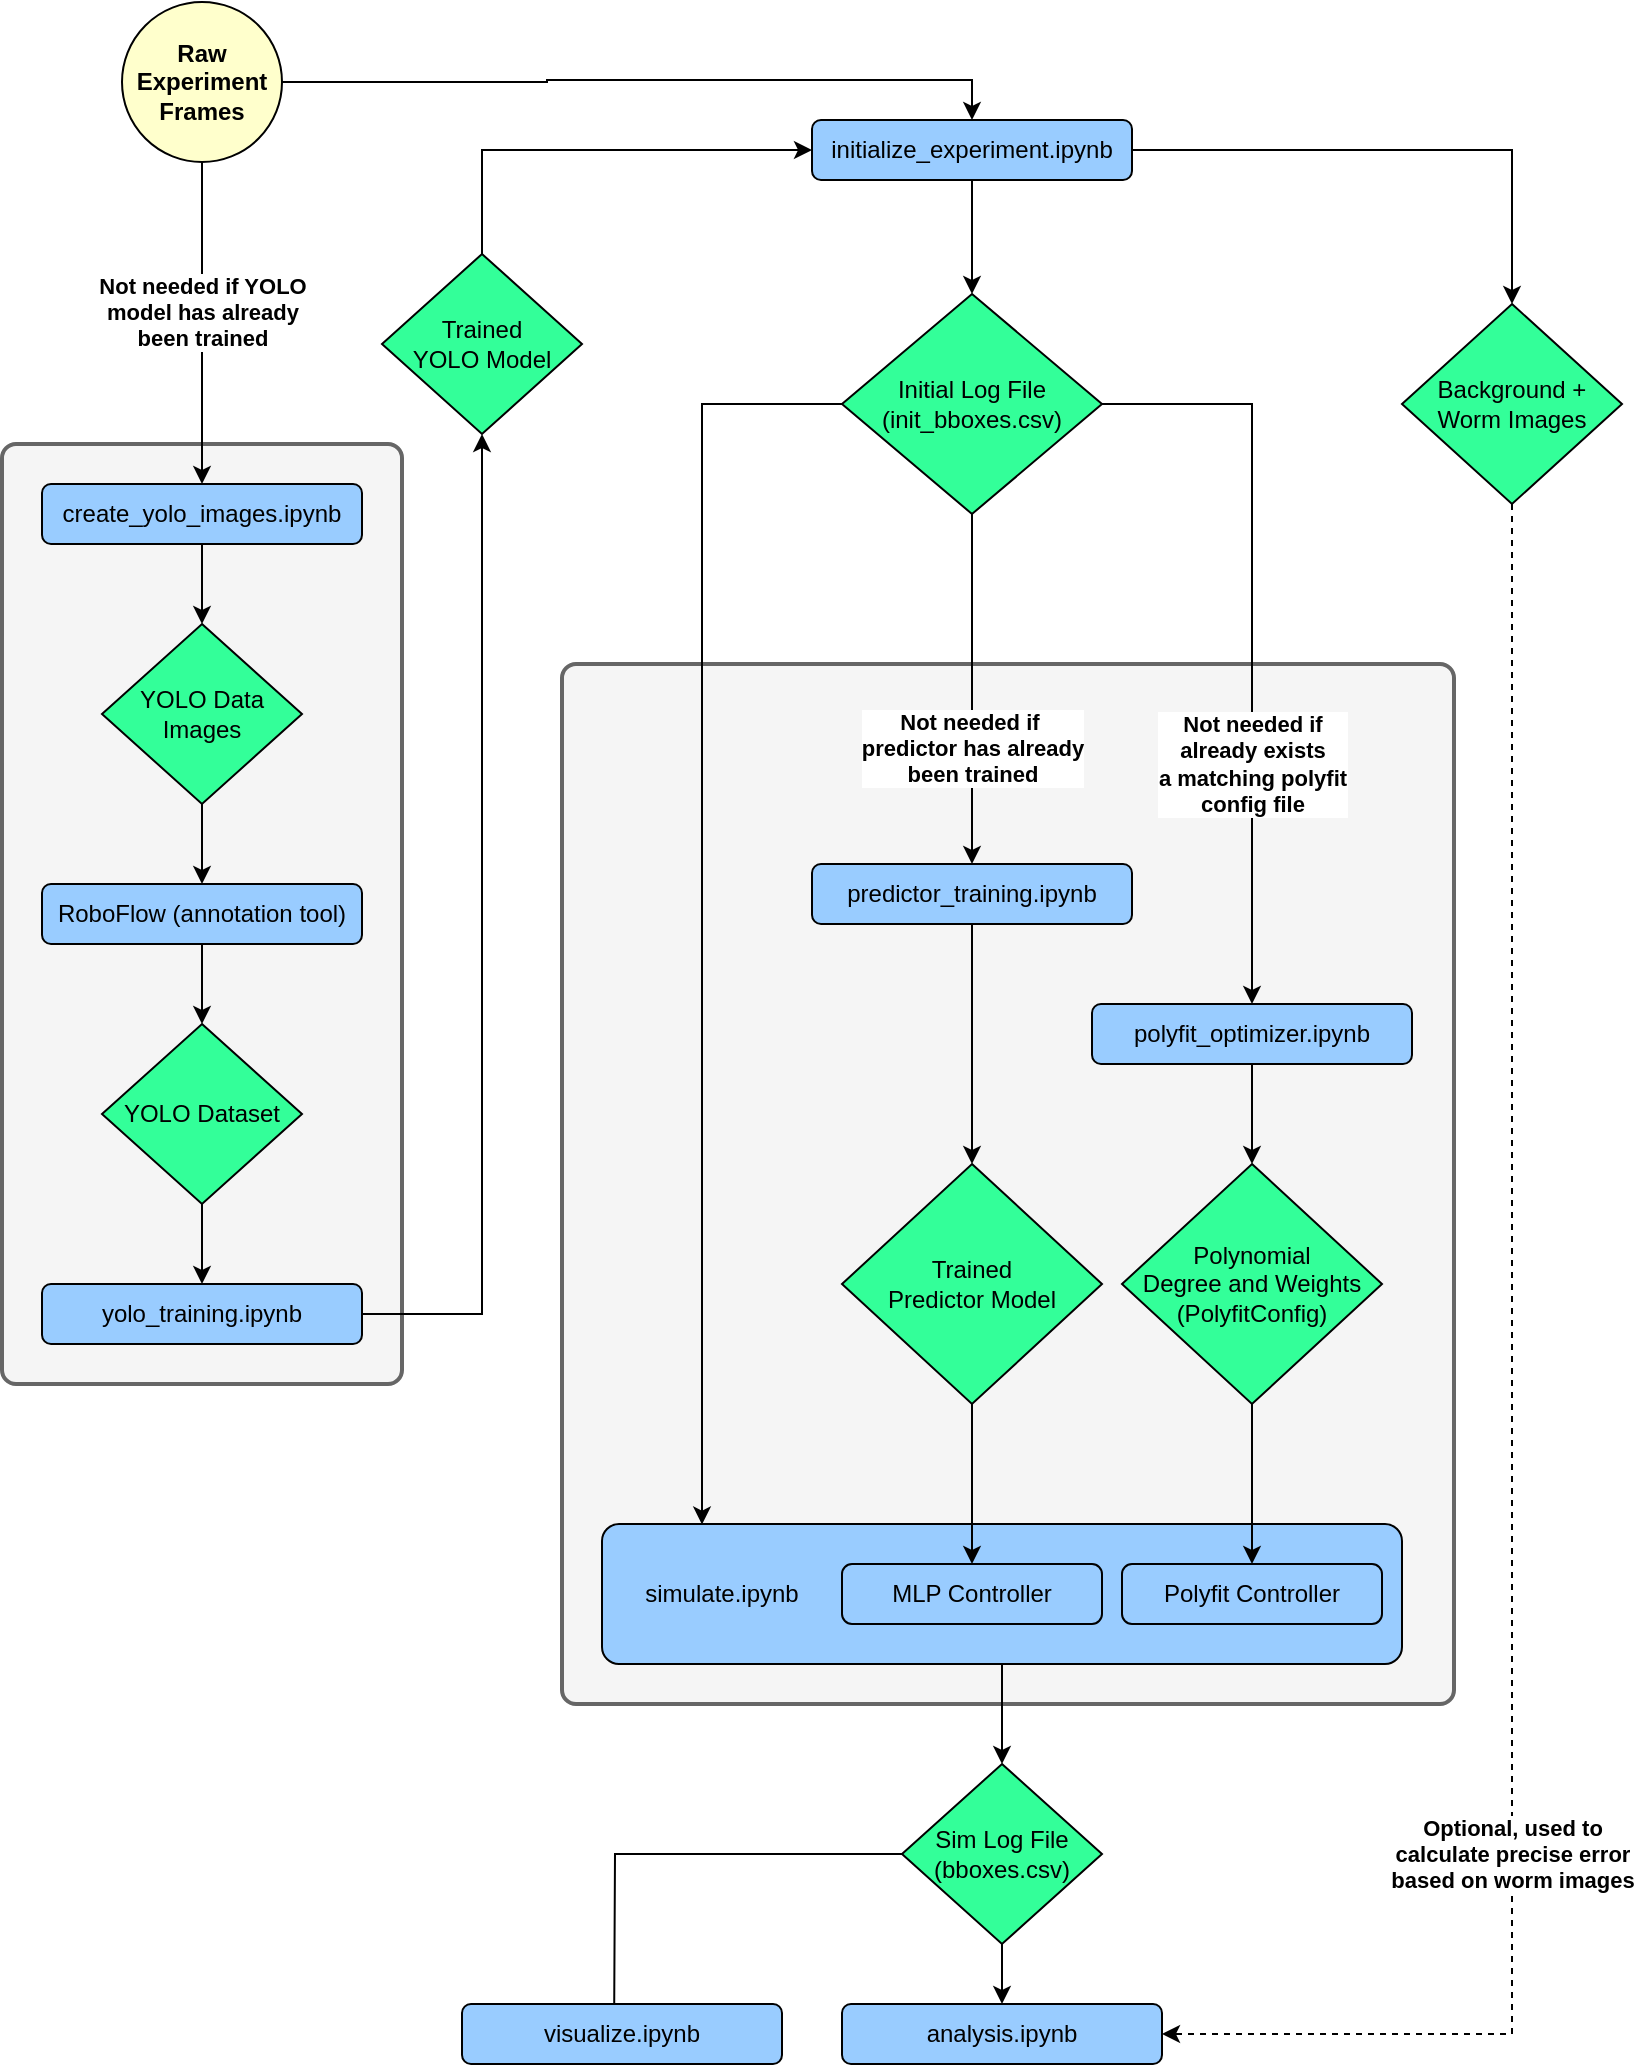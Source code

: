 <mxfile version="24.4.13" type="device">
  <diagram name="Page-1" id="aB-AKYa4uGkAp5nFMPeD">
    <mxGraphModel dx="2220" dy="1176" grid="1" gridSize="10" guides="1" tooltips="1" connect="1" arrows="1" fold="1" page="1" pageScale="1" pageWidth="850" pageHeight="1100" math="0" shadow="0">
      <root>
        <mxCell id="0" />
        <mxCell id="1" parent="0" />
        <mxCell id="WDajsYb6U0dOoKer0U97-97" value="" style="rounded=1;whiteSpace=wrap;html=1;absoluteArcSize=1;arcSize=14;strokeWidth=2;fillColor=#f5f5f5;fontColor=#333333;strokeColor=#666666;" parent="1" vertex="1">
          <mxGeometry x="300" y="350" width="446" height="520" as="geometry" />
        </mxCell>
        <mxCell id="WDajsYb6U0dOoKer0U97-91" value="" style="rounded=1;whiteSpace=wrap;html=1;absoluteArcSize=1;arcSize=14;strokeWidth=2;fillColor=#f5f5f5;fontColor=#333333;strokeColor=#666666;" parent="1" vertex="1">
          <mxGeometry x="20" y="240" width="200" height="470" as="geometry" />
        </mxCell>
        <mxCell id="WDajsYb6U0dOoKer0U97-50" style="edgeStyle=orthogonalEdgeStyle;rounded=0;orthogonalLoop=1;jettySize=auto;html=1;entryX=0.5;entryY=0;entryDx=0;entryDy=0;" parent="1" source="WDajsYb6U0dOoKer0U97-1" target="WDajsYb6U0dOoKer0U97-49" edge="1">
          <mxGeometry relative="1" as="geometry" />
        </mxCell>
        <mxCell id="WDajsYb6U0dOoKer0U97-1" value="create_yolo_images.ipynb" style="rounded=1;whiteSpace=wrap;html=1;fillColor=#99CCFF;" parent="1" vertex="1">
          <mxGeometry x="40" y="260" width="160" height="30" as="geometry" />
        </mxCell>
        <mxCell id="WDajsYb6U0dOoKer0U97-92" value="&lt;span style=&quot;font-weight: 700;&quot;&gt;Not needed if YOLO&lt;br&gt;&lt;/span&gt;&lt;b&gt;model has already&lt;br style=&quot;&quot;&gt;&lt;/b&gt;&lt;span style=&quot;font-weight: 700;&quot;&gt;been trained&lt;/span&gt;" style="edgeStyle=orthogonalEdgeStyle;rounded=0;orthogonalLoop=1;jettySize=auto;html=1;exitX=0.5;exitY=1;exitDx=0;exitDy=0;" parent="1" source="WDajsYb6U0dOoKer0U97-115" target="WDajsYb6U0dOoKer0U97-1" edge="1">
          <mxGeometry x="-0.077" relative="1" as="geometry">
            <mxPoint x="-120" y="110" as="sourcePoint" />
            <mxPoint as="offset" />
          </mxGeometry>
        </mxCell>
        <mxCell id="WDajsYb6U0dOoKer0U97-89" style="edgeStyle=orthogonalEdgeStyle;rounded=0;orthogonalLoop=1;jettySize=auto;html=1;exitX=0.5;exitY=1;exitDx=0;exitDy=0;entryX=0.5;entryY=0;entryDx=0;entryDy=0;" parent="1" source="WDajsYb6U0dOoKer0U97-49" target="WDajsYb6U0dOoKer0U97-51" edge="1">
          <mxGeometry relative="1" as="geometry" />
        </mxCell>
        <mxCell id="WDajsYb6U0dOoKer0U97-49" value="YOLO Data Images" style="rhombus;whiteSpace=wrap;html=1;fillColor=#33FF99;" parent="1" vertex="1">
          <mxGeometry x="70" y="330" width="100" height="90" as="geometry" />
        </mxCell>
        <mxCell id="WDajsYb6U0dOoKer0U97-58" style="edgeStyle=orthogonalEdgeStyle;rounded=0;orthogonalLoop=1;jettySize=auto;html=1;exitX=0.5;exitY=1;exitDx=0;exitDy=0;entryX=0.5;entryY=0;entryDx=0;entryDy=0;" parent="1" source="WDajsYb6U0dOoKer0U97-51" target="WDajsYb6U0dOoKer0U97-53" edge="1">
          <mxGeometry relative="1" as="geometry" />
        </mxCell>
        <mxCell id="WDajsYb6U0dOoKer0U97-51" value="RoboFlow (annotation tool)" style="rounded=1;whiteSpace=wrap;html=1;fillColor=#99CCFF;" parent="1" vertex="1">
          <mxGeometry x="40" y="460" width="160" height="30" as="geometry" />
        </mxCell>
        <mxCell id="WDajsYb6U0dOoKer0U97-55" style="edgeStyle=orthogonalEdgeStyle;rounded=0;orthogonalLoop=1;jettySize=auto;html=1;entryX=0.5;entryY=0;entryDx=0;entryDy=0;" parent="1" source="WDajsYb6U0dOoKer0U97-53" target="WDajsYb6U0dOoKer0U97-54" edge="1">
          <mxGeometry relative="1" as="geometry" />
        </mxCell>
        <mxCell id="WDajsYb6U0dOoKer0U97-53" value="YOLO Dataset" style="rhombus;whiteSpace=wrap;html=1;fillColor=#33FF99;" parent="1" vertex="1">
          <mxGeometry x="70" y="530" width="100" height="90" as="geometry" />
        </mxCell>
        <mxCell id="_KZC26SDWzeLGglr0-F0-9" style="edgeStyle=orthogonalEdgeStyle;rounded=0;orthogonalLoop=1;jettySize=auto;html=1;exitX=1;exitY=0.5;exitDx=0;exitDy=0;entryX=0.5;entryY=1;entryDx=0;entryDy=0;" edge="1" parent="1" source="WDajsYb6U0dOoKer0U97-54" target="WDajsYb6U0dOoKer0U97-56">
          <mxGeometry relative="1" as="geometry" />
        </mxCell>
        <mxCell id="WDajsYb6U0dOoKer0U97-54" value="yolo_training.ipynb" style="rounded=1;whiteSpace=wrap;html=1;fillColor=#99CCFF;" parent="1" vertex="1">
          <mxGeometry x="40" y="660" width="160" height="30" as="geometry" />
        </mxCell>
        <mxCell id="WDajsYb6U0dOoKer0U97-95" style="edgeStyle=orthogonalEdgeStyle;rounded=0;orthogonalLoop=1;jettySize=auto;html=1;exitX=0.5;exitY=0;exitDx=0;exitDy=0;entryX=0;entryY=0.5;entryDx=0;entryDy=0;" parent="1" source="WDajsYb6U0dOoKer0U97-56" target="WDajsYb6U0dOoKer0U97-59" edge="1">
          <mxGeometry relative="1" as="geometry">
            <mxPoint x="260" y="90" as="targetPoint" />
          </mxGeometry>
        </mxCell>
        <mxCell id="WDajsYb6U0dOoKer0U97-56" value="Trained &lt;br&gt;YOLO Model" style="rhombus;whiteSpace=wrap;html=1;fillColor=#33FF99;" parent="1" vertex="1">
          <mxGeometry x="210" y="145" width="100" height="90" as="geometry" />
        </mxCell>
        <mxCell id="_KZC26SDWzeLGglr0-F0-3" style="edgeStyle=orthogonalEdgeStyle;rounded=0;orthogonalLoop=1;jettySize=auto;html=1;exitX=1;exitY=0.5;exitDx=0;exitDy=0;entryX=0.5;entryY=0;entryDx=0;entryDy=0;" edge="1" parent="1" source="WDajsYb6U0dOoKer0U97-59" target="_KZC26SDWzeLGglr0-F0-2">
          <mxGeometry relative="1" as="geometry" />
        </mxCell>
        <mxCell id="_KZC26SDWzeLGglr0-F0-4" style="edgeStyle=orthogonalEdgeStyle;rounded=0;orthogonalLoop=1;jettySize=auto;html=1;exitX=0.5;exitY=1;exitDx=0;exitDy=0;entryX=0.5;entryY=0;entryDx=0;entryDy=0;" edge="1" parent="1" source="WDajsYb6U0dOoKer0U97-59" target="WDajsYb6U0dOoKer0U97-62">
          <mxGeometry relative="1" as="geometry" />
        </mxCell>
        <mxCell id="WDajsYb6U0dOoKer0U97-59" value="initialize_experiment.ipynb" style="rounded=1;whiteSpace=wrap;html=1;fillColor=#99CCFF;" parent="1" vertex="1">
          <mxGeometry x="425" y="78" width="160" height="30" as="geometry" />
        </mxCell>
        <mxCell id="WDajsYb6U0dOoKer0U97-107" value="&lt;b&gt;Not needed if&amp;nbsp;&lt;br&gt;predictor has already&lt;br&gt;been trained&lt;/b&gt;" style="edgeStyle=orthogonalEdgeStyle;rounded=0;orthogonalLoop=1;jettySize=auto;html=1;exitX=0.5;exitY=1;exitDx=0;exitDy=0;entryX=0.5;entryY=0;entryDx=0;entryDy=0;" parent="1" source="WDajsYb6U0dOoKer0U97-62" target="WDajsYb6U0dOoKer0U97-69" edge="1">
          <mxGeometry x="0.337" relative="1" as="geometry">
            <mxPoint as="offset" />
          </mxGeometry>
        </mxCell>
        <mxCell id="WDajsYb6U0dOoKer0U97-109" value="&lt;b&gt;Not needed if&lt;br&gt;already exists &lt;br&gt;a matching polyfit &lt;br&gt;config file&lt;/b&gt;" style="edgeStyle=orthogonalEdgeStyle;rounded=0;orthogonalLoop=1;jettySize=auto;html=1;entryX=0.5;entryY=0;entryDx=0;entryDy=0;exitX=1;exitY=0.5;exitDx=0;exitDy=0;" parent="1" source="WDajsYb6U0dOoKer0U97-62" target="WDajsYb6U0dOoKer0U97-70" edge="1">
          <mxGeometry x="0.36" relative="1" as="geometry">
            <mxPoint x="616" y="240" as="sourcePoint" />
            <mxPoint as="offset" />
          </mxGeometry>
        </mxCell>
        <mxCell id="WDajsYb6U0dOoKer0U97-62" value="Initial Log File (init_bboxes.csv)" style="rhombus;whiteSpace=wrap;html=1;fillColor=#33FF99;" parent="1" vertex="1">
          <mxGeometry x="440" y="165" width="130" height="110" as="geometry" />
        </mxCell>
        <mxCell id="WDajsYb6U0dOoKer0U97-80" style="edgeStyle=orthogonalEdgeStyle;rounded=0;orthogonalLoop=1;jettySize=auto;html=1;entryX=0.5;entryY=0;entryDx=0;entryDy=0;" parent="1" source="WDajsYb6U0dOoKer0U97-64" target="WDajsYb6U0dOoKer0U97-79" edge="1">
          <mxGeometry relative="1" as="geometry" />
        </mxCell>
        <mxCell id="WDajsYb6U0dOoKer0U97-64" value="" style="rounded=1;absoluteArcSize=1;html=1;arcSize=17;fillColor=#99CCFF;" parent="1" vertex="1">
          <mxGeometry x="320" y="780" width="400" height="70" as="geometry" />
        </mxCell>
        <mxCell id="WDajsYb6U0dOoKer0U97-65" value="simulate.ipynb" style="html=1;shape=mxgraph.er.anchor;whiteSpace=wrap;" parent="WDajsYb6U0dOoKer0U97-64" vertex="1">
          <mxGeometry width="120" height="70" as="geometry" />
        </mxCell>
        <mxCell id="WDajsYb6U0dOoKer0U97-66" value="Polyfit Controller" style="rounded=1;absoluteArcSize=1;html=1;arcSize=10;whiteSpace=wrap;points=[];strokeColor=inherit;fillColor=inherit;" parent="WDajsYb6U0dOoKer0U97-64" vertex="1">
          <mxGeometry x="260" y="20" width="130" height="30" as="geometry" />
        </mxCell>
        <mxCell id="WDajsYb6U0dOoKer0U97-67" value="MLP Controller" style="rounded=1;absoluteArcSize=1;html=1;arcSize=10;whiteSpace=wrap;points=[];strokeColor=inherit;fillColor=inherit;" parent="WDajsYb6U0dOoKer0U97-64" vertex="1">
          <mxGeometry x="120" y="20" width="130" height="30" as="geometry" />
        </mxCell>
        <mxCell id="WDajsYb6U0dOoKer0U97-74" value="" style="edgeStyle=orthogonalEdgeStyle;rounded=0;orthogonalLoop=1;jettySize=auto;html=1;entryX=0.5;entryY=0;entryDx=0;entryDy=0;fontStyle=1" parent="1" source="WDajsYb6U0dOoKer0U97-69" target="WDajsYb6U0dOoKer0U97-73" edge="1">
          <mxGeometry relative="1" as="geometry" />
        </mxCell>
        <mxCell id="WDajsYb6U0dOoKer0U97-69" value="predictor_training.ipynb" style="rounded=1;whiteSpace=wrap;html=1;fillColor=#99CCFF;" parent="1" vertex="1">
          <mxGeometry x="425" y="450" width="160" height="30" as="geometry" />
        </mxCell>
        <mxCell id="WDajsYb6U0dOoKer0U97-76" value="" style="edgeStyle=orthogonalEdgeStyle;rounded=0;orthogonalLoop=1;jettySize=auto;html=1;entryX=0.5;entryY=0;entryDx=0;entryDy=0;fontStyle=1" parent="1" source="WDajsYb6U0dOoKer0U97-70" target="WDajsYb6U0dOoKer0U97-75" edge="1">
          <mxGeometry relative="1" as="geometry" />
        </mxCell>
        <mxCell id="WDajsYb6U0dOoKer0U97-70" value="polyfit_optimizer.ipynb" style="rounded=1;whiteSpace=wrap;html=1;fillColor=#99CCFF;" parent="1" vertex="1">
          <mxGeometry x="565" y="520" width="160" height="30" as="geometry" />
        </mxCell>
        <mxCell id="WDajsYb6U0dOoKer0U97-77" style="edgeStyle=orthogonalEdgeStyle;rounded=0;orthogonalLoop=1;jettySize=auto;html=1;" parent="1" source="WDajsYb6U0dOoKer0U97-73" target="WDajsYb6U0dOoKer0U97-67" edge="1">
          <mxGeometry relative="1" as="geometry" />
        </mxCell>
        <mxCell id="WDajsYb6U0dOoKer0U97-73" value="Trained &lt;br&gt;Predictor Model" style="rhombus;whiteSpace=wrap;html=1;fillColor=#33FF99;" parent="1" vertex="1">
          <mxGeometry x="440" y="600" width="130" height="120" as="geometry" />
        </mxCell>
        <mxCell id="WDajsYb6U0dOoKer0U97-78" style="edgeStyle=orthogonalEdgeStyle;rounded=0;orthogonalLoop=1;jettySize=auto;html=1;" parent="1" source="WDajsYb6U0dOoKer0U97-75" target="WDajsYb6U0dOoKer0U97-66" edge="1">
          <mxGeometry relative="1" as="geometry" />
        </mxCell>
        <mxCell id="WDajsYb6U0dOoKer0U97-75" value="Polynomial &lt;br&gt;Degree and Weights (PolyfitConfig)" style="rhombus;whiteSpace=wrap;html=1;fillColor=#33FF99;" parent="1" vertex="1">
          <mxGeometry x="580" y="600" width="130" height="120" as="geometry" />
        </mxCell>
        <mxCell id="WDajsYb6U0dOoKer0U97-82" style="edgeStyle=orthogonalEdgeStyle;rounded=0;orthogonalLoop=1;jettySize=auto;html=1;entryX=0.5;entryY=0;entryDx=0;entryDy=0;" parent="1" source="WDajsYb6U0dOoKer0U97-79" target="WDajsYb6U0dOoKer0U97-81" edge="1">
          <mxGeometry relative="1" as="geometry" />
        </mxCell>
        <mxCell id="WDajsYb6U0dOoKer0U97-118" style="edgeStyle=orthogonalEdgeStyle;rounded=0;orthogonalLoop=1;jettySize=auto;html=1;exitX=0;exitY=0.5;exitDx=0;exitDy=0;entryX=0.5;entryY=0;entryDx=0;entryDy=0;" parent="1" source="WDajsYb6U0dOoKer0U97-79" edge="1">
          <mxGeometry relative="1" as="geometry">
            <mxPoint x="326" y="1040" as="targetPoint" />
          </mxGeometry>
        </mxCell>
        <mxCell id="WDajsYb6U0dOoKer0U97-79" value="Sim Log File (bboxes.csv)" style="rhombus;whiteSpace=wrap;html=1;fillColor=#33FF99;" parent="1" vertex="1">
          <mxGeometry x="470" y="900" width="100" height="90" as="geometry" />
        </mxCell>
        <mxCell id="WDajsYb6U0dOoKer0U97-81" value="analysis.ipynb" style="rounded=1;whiteSpace=wrap;html=1;fillColor=#99CCFF;" parent="1" vertex="1">
          <mxGeometry x="440" y="1020" width="160" height="30" as="geometry" />
        </mxCell>
        <mxCell id="WDajsYb6U0dOoKer0U97-116" style="edgeStyle=orthogonalEdgeStyle;rounded=0;orthogonalLoop=1;jettySize=auto;html=1;exitX=1;exitY=0.5;exitDx=0;exitDy=0;entryX=0.5;entryY=0;entryDx=0;entryDy=0;" parent="1" source="WDajsYb6U0dOoKer0U97-115" target="WDajsYb6U0dOoKer0U97-59" edge="1">
          <mxGeometry relative="1" as="geometry" />
        </mxCell>
        <mxCell id="WDajsYb6U0dOoKer0U97-115" value="&lt;b&gt;Raw&lt;/b&gt;&lt;br&gt;&lt;span style=&quot;forced-color-adjust: none; color: rgb(0, 0, 0); font-family: Helvetica; font-size: 12px; font-style: normal; font-variant-ligatures: normal; font-variant-caps: normal; letter-spacing: normal; orphans: 2; text-align: center; text-indent: 0px; text-transform: none; widows: 2; word-spacing: 0px; -webkit-text-stroke-width: 0px; white-space: normal; text-decoration-thickness: initial; text-decoration-style: initial; text-decoration-color: initial; float: none; display: inline !important;&quot;&gt;&lt;b style=&quot;&quot;&gt;Experiment Frames&lt;/b&gt;&lt;/span&gt;" style="ellipse;whiteSpace=wrap;html=1;aspect=fixed;fillColor=#FFFFCC;" parent="1" vertex="1">
          <mxGeometry x="80" y="19" width="80" height="80" as="geometry" />
        </mxCell>
        <mxCell id="WDajsYb6U0dOoKer0U97-117" value="visualize.ipynb" style="rounded=1;whiteSpace=wrap;html=1;fillColor=#99CCFF;" parent="1" vertex="1">
          <mxGeometry x="250" y="1020" width="160" height="30" as="geometry" />
        </mxCell>
        <mxCell id="_KZC26SDWzeLGglr0-F0-2" value="Background + Worm Images" style="rhombus;whiteSpace=wrap;html=1;fillColor=#33FF99;" vertex="1" parent="1">
          <mxGeometry x="720" y="170" width="110" height="100" as="geometry" />
        </mxCell>
        <mxCell id="_KZC26SDWzeLGglr0-F0-8" value="" style="html=1;labelBackgroundColor=#ffffff;startArrow=none;startFill=0;startSize=6;endArrow=classic;endFill=1;endSize=6;jettySize=auto;orthogonalLoop=1;strokeWidth=1;dashed=1;fontSize=14;rounded=0;exitX=0.5;exitY=1;exitDx=0;exitDy=0;entryX=1;entryY=0.5;entryDx=0;entryDy=0;" edge="1" parent="1" source="_KZC26SDWzeLGglr0-F0-2" target="WDajsYb6U0dOoKer0U97-81">
          <mxGeometry width="60" height="60" relative="1" as="geometry">
            <mxPoint x="790" y="290" as="sourcePoint" />
            <mxPoint x="830" y="360" as="targetPoint" />
            <Array as="points">
              <mxPoint x="775" y="1035" />
            </Array>
          </mxGeometry>
        </mxCell>
        <mxCell id="_KZC26SDWzeLGglr0-F0-13" value="Optional, used to &lt;br&gt;calculate precise error &lt;br&gt;based on worm images" style="edgeLabel;html=1;align=center;verticalAlign=middle;resizable=0;points=[];fontStyle=1" vertex="1" connectable="0" parent="_KZC26SDWzeLGglr0-F0-8">
          <mxGeometry x="0.419" y="-1" relative="1" as="geometry">
            <mxPoint x="1" y="8" as="offset" />
          </mxGeometry>
        </mxCell>
        <mxCell id="_KZC26SDWzeLGglr0-F0-10" style="edgeStyle=orthogonalEdgeStyle;rounded=0;orthogonalLoop=1;jettySize=auto;html=1;exitX=0;exitY=0.5;exitDx=0;exitDy=0;entryX=0.125;entryY=0.004;entryDx=0;entryDy=0;entryPerimeter=0;" edge="1" parent="1" source="WDajsYb6U0dOoKer0U97-62" target="WDajsYb6U0dOoKer0U97-64">
          <mxGeometry relative="1" as="geometry">
            <Array as="points">
              <mxPoint x="370" y="220" />
            </Array>
          </mxGeometry>
        </mxCell>
      </root>
    </mxGraphModel>
  </diagram>
</mxfile>
